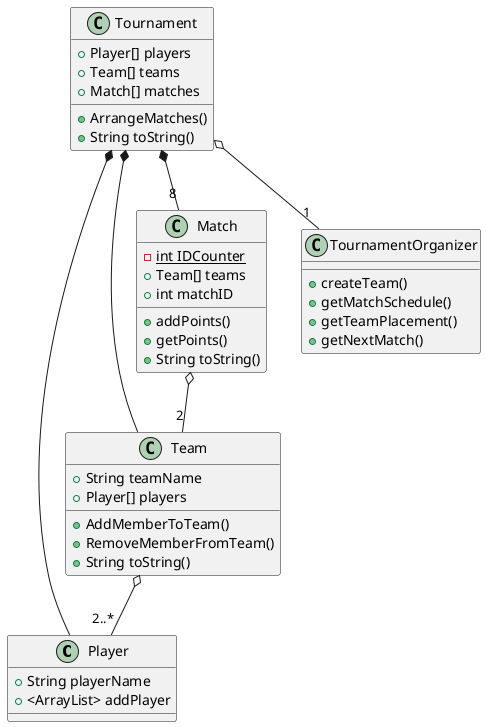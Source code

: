 @startuml
'https://plantuml.com/class-diagram

class Player {
+String playerName
+<ArrayList> addPlayer
}

class Team {
+String teamName
+Player[] players
+AddMemberToTeam()
+RemoveMemberFromTeam()
+String toString()
}

class Match{
-int {static} IDCounter
+Team[] teams
+int matchID
+addPoints()
+getPoints()
+String toString()
}

class Tournament {
+Player[] players
+Team[] teams
+Match[] matches
+ArrangeMatches()
+String toString()
}

class TournamentOrganizer {
+createTeam()
+getMatchSchedule()
+getTeamPlacement()
+getNextMatch()
}

Tournament o-- "1" TournamentOrganizer
Tournament *-- "8" Match
Tournament *-- Player
Tournament *-- Team
Match o-- "2" Team
Team o-- "2..*" Player

@enduml